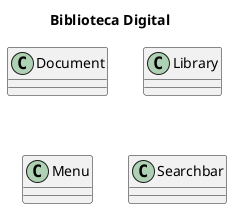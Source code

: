 @startuml "Biblioteca Digital"

title "Biblioteca Digital"

class Document
class Library
class Menu 
class Searchbar

@enduml
